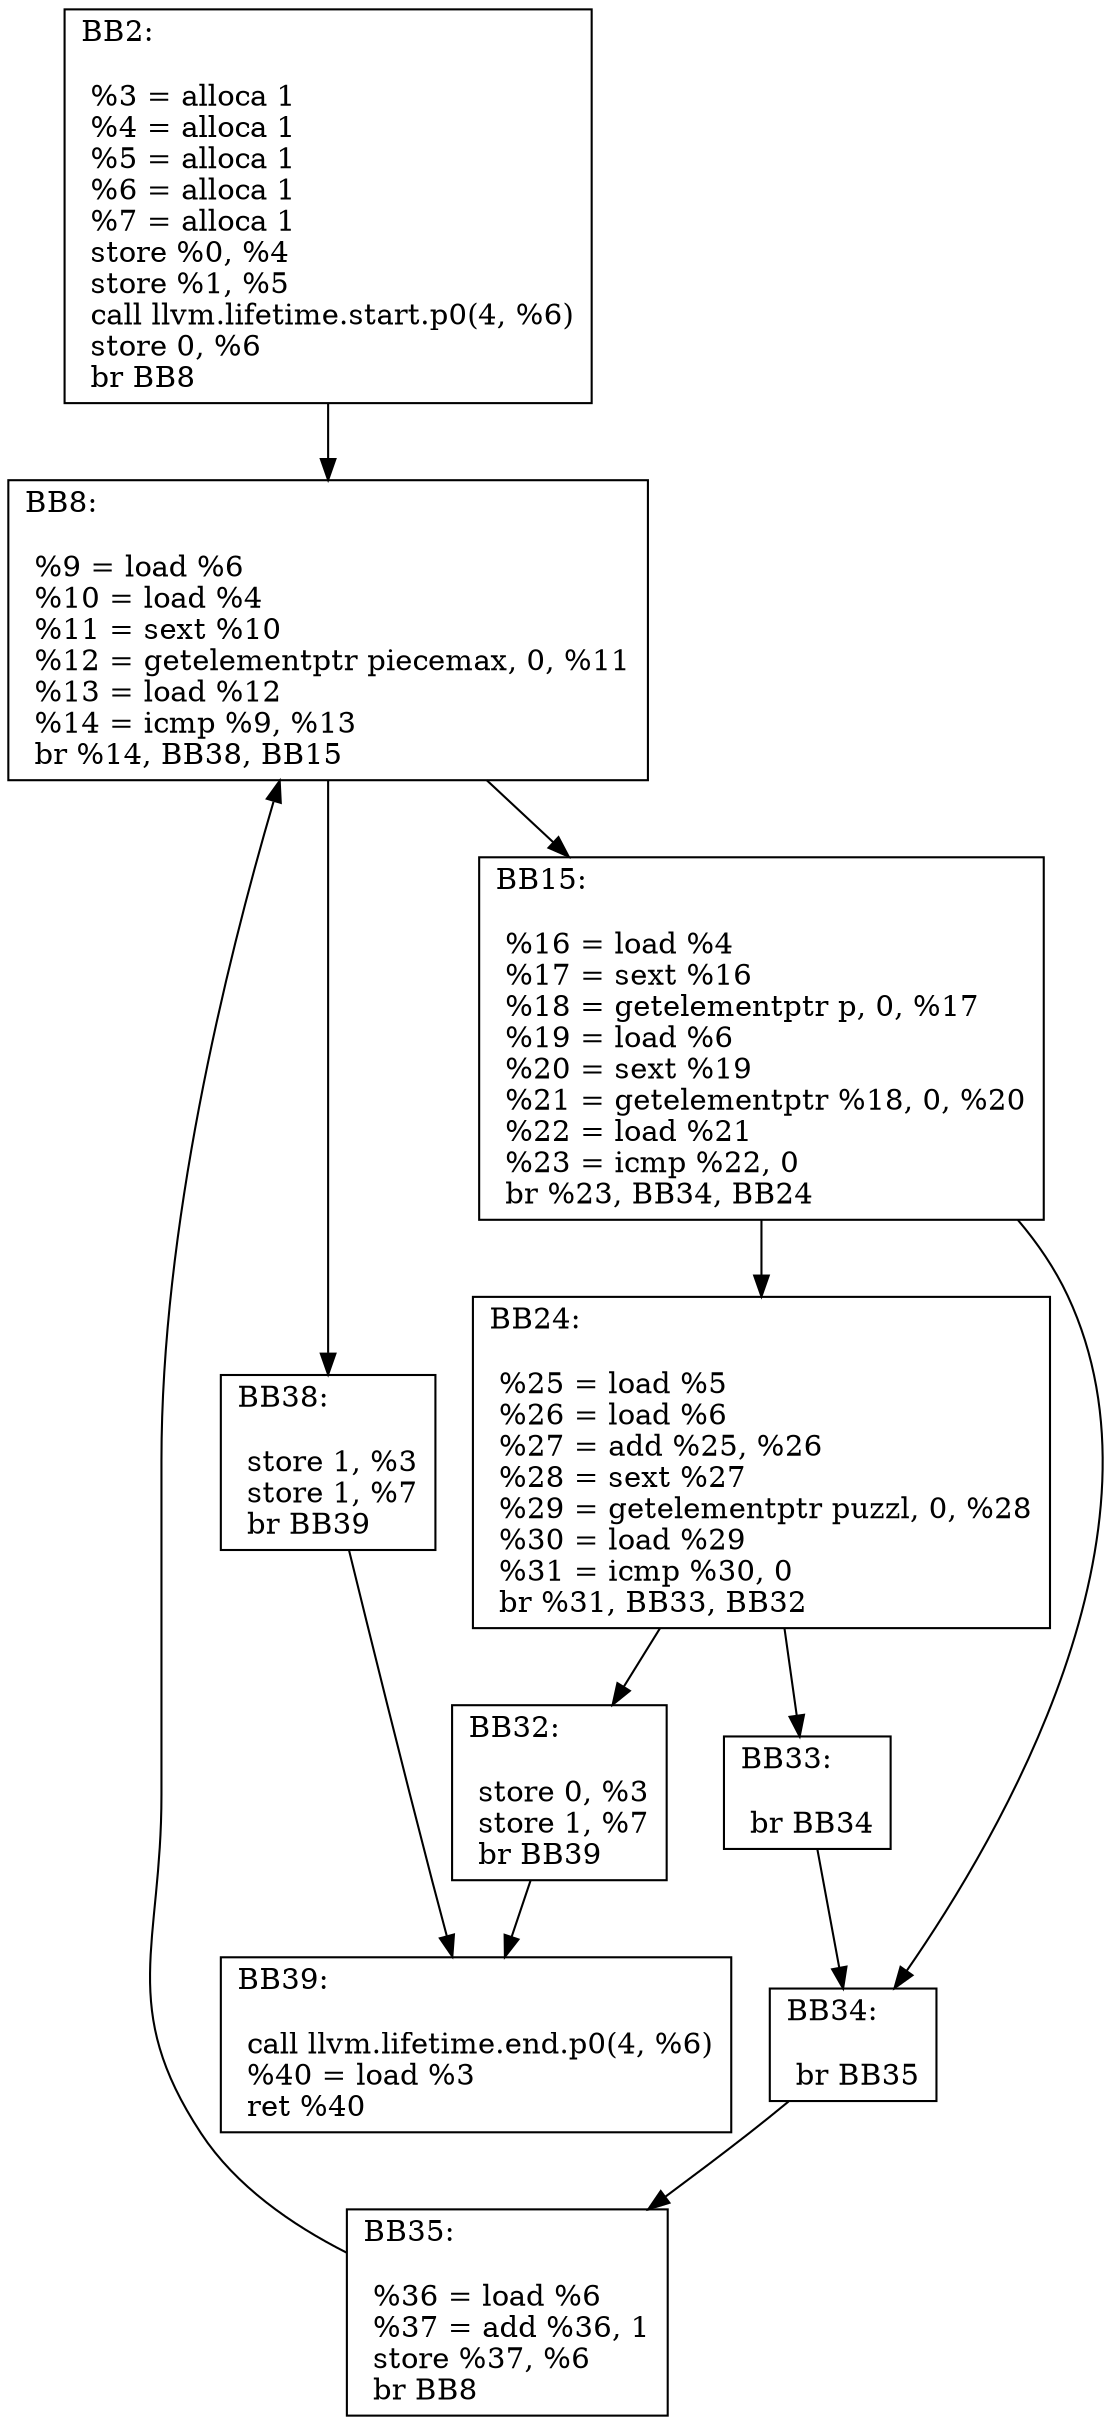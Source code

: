 digraph "CFG of Fit function"{
	BB2[shape=record,label="{BB2:\l\l
	 %3 = alloca  1\l	 %4 = alloca  1\l	 %5 = alloca  1\l	 %6 = alloca  1\l	 %7 = alloca  1\l	 store  %0,  %4\l	 store  %1,  %5\l	 call llvm.lifetime.start.p0(4, %6)\l	 store  0,  %6\l	 br BB8\l	}"];
	BB2 -> BB8
	BB8[shape=record,label="{BB8:\l\l
	 %9 = load  %6\l	 %10 = load  %4\l	 %11 = sext  %10\l	 %12 = getelementptr  piecemax,  0,  %11\l	 %13 = load  %12\l	 %14 = icmp  %9,  %13\l	 br %14, BB38, BB15\l	}"];
	BB8 -> BB15
	BB8 -> BB38
	BB15[shape=record,label="{BB15:\l\l
	 %16 = load  %4\l	 %17 = sext  %16\l	 %18 = getelementptr  p,  0,  %17\l	 %19 = load  %6\l	 %20 = sext  %19\l	 %21 = getelementptr  %18,  0,  %20\l	 %22 = load  %21\l	 %23 = icmp  %22,  0\l	 br %23, BB34, BB24\l	}"];
	BB15 -> BB24
	BB15 -> BB34
	BB24[shape=record,label="{BB24:\l\l
	 %25 = load  %5\l	 %26 = load  %6\l	 %27 = add  %25,  %26\l	 %28 = sext  %27\l	 %29 = getelementptr  puzzl,  0,  %28\l	 %30 = load  %29\l	 %31 = icmp  %30,  0\l	 br %31, BB33, BB32\l	}"];
	BB24 -> BB32
	BB24 -> BB33
	BB32[shape=record,label="{BB32:\l\l
	 store  0,  %3\l	 store  1,  %7\l	 br BB39\l	}"];
	BB32 -> BB39
	BB33[shape=record,label="{BB33:\l\l
	 br BB34\l	}"];
	BB33 -> BB34
	BB34[shape=record,label="{BB34:\l\l
	 br BB35\l	}"];
	BB34 -> BB35
	BB35[shape=record,label="{BB35:\l\l
	 %36 = load  %6\l	 %37 = add  %36,  1\l	 store  %37,  %6\l	 br BB8\l	}"];
	BB35 -> BB8
	BB38[shape=record,label="{BB38:\l\l
	 store  1,  %3\l	 store  1,  %7\l	 br BB39\l	}"];
	BB38 -> BB39
	BB39[shape=record,label="{BB39:\l\l
	 call llvm.lifetime.end.p0(4, %6)\l	 %40 = load  %3\l	 ret %40\l	}"];
}
